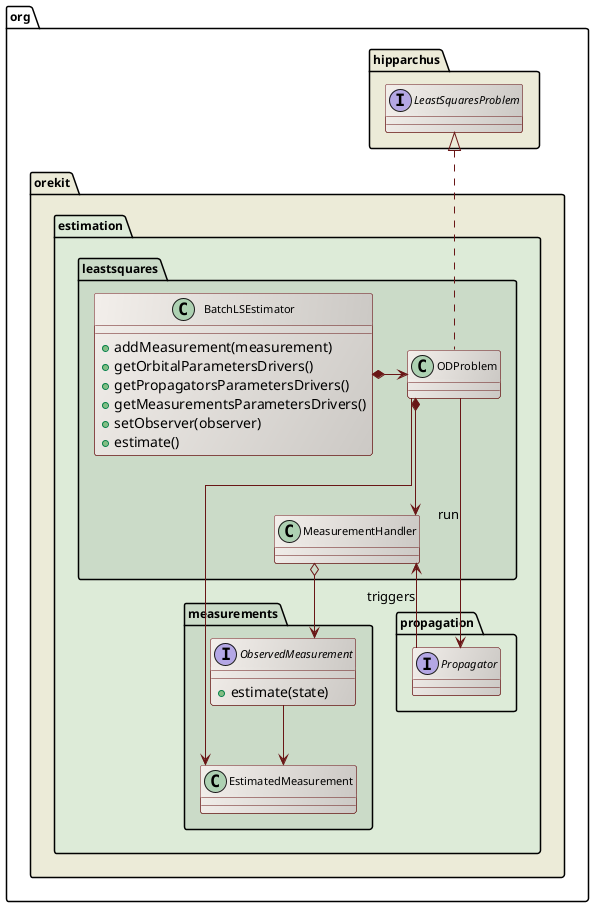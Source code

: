 ' Copyright 2002-2020 CS GROUP
' Licensed to CS GROUP (CS) under one or more
' contributor license agreements.  See the NOTICE file distributed with
' this work for additional information regarding copyright ownership.
' CS licenses this file to You under the Apache License, Version 2.0
' (the "License"); you may not use this file except in compliance with
' the License.  You may obtain a copy of the License at
'
'   http://www.apache.org/licenses/LICENSE-2.0
'
' Unless required by applicable law or agreed to in writing, software
' distributed under the License is distributed on an "AS IS" BASIS,
' WITHOUT WARRANTIES OR CONDITIONS OF ANY KIND, either express or implied.
' See the License for the specific language governing permissions and
' limitations under the License.
 
@startuml

  skinparam svek                  true
  skinparam ClassBackgroundColor  #F3EFEB/CCC9C5
  skinparam ClassArrowColor       #691616
  skinparam ClassBorderColor      #691616
  skinparam NoteBackgroundColor   #F3EFEB
  skinparam NoteBorderColor       #691616
  skinparam NoteFontColor         #691616
  skinparam ClassFontSize         11
  skinparam PackageFontSize       12
  skinparam linetype              ortho

  package org.hipparchus #ECEBD8 {

          interface LeastSquaresProblem

  }

  package org.orekit #ECEBD8 {

    package estimation #DDEBD8 {

        package measurements #CBDBC8 {
            class EstimatedMeasurement
            interface ObservedMeasurement {
              +estimate(state)
            }
             ObservedMeasurement --> EstimatedMeasurement
        }
        package leastsquares #CBDBC8 {

            class MeasurementHandler

          class ODProblem
           class BatchLSEstimator {
              +addMeasurement(measurement)
              +getOrbitalParametersDrivers()
              +getPropagatorsParametersDrivers()
              +getMeasurementsParametersDrivers()
              +setObserver(observer)
              +estimate()
           }

            ODProblem *--> MeasurementHandler

          BatchLSEstimator *-right-> ODProblem
          LeastSquaresProblem <|.. ODProblem
          ODProblem --> EstimatedMeasurement
           MeasurementHandler o--> ObservedMeasurement
        }

    package propagation #DDEBD8 {
        interface Propagator
            MeasurementHandler <-- Propagator : triggers
            Propagator <-- ODProblem : run
    }

    }

  }

@enduml

